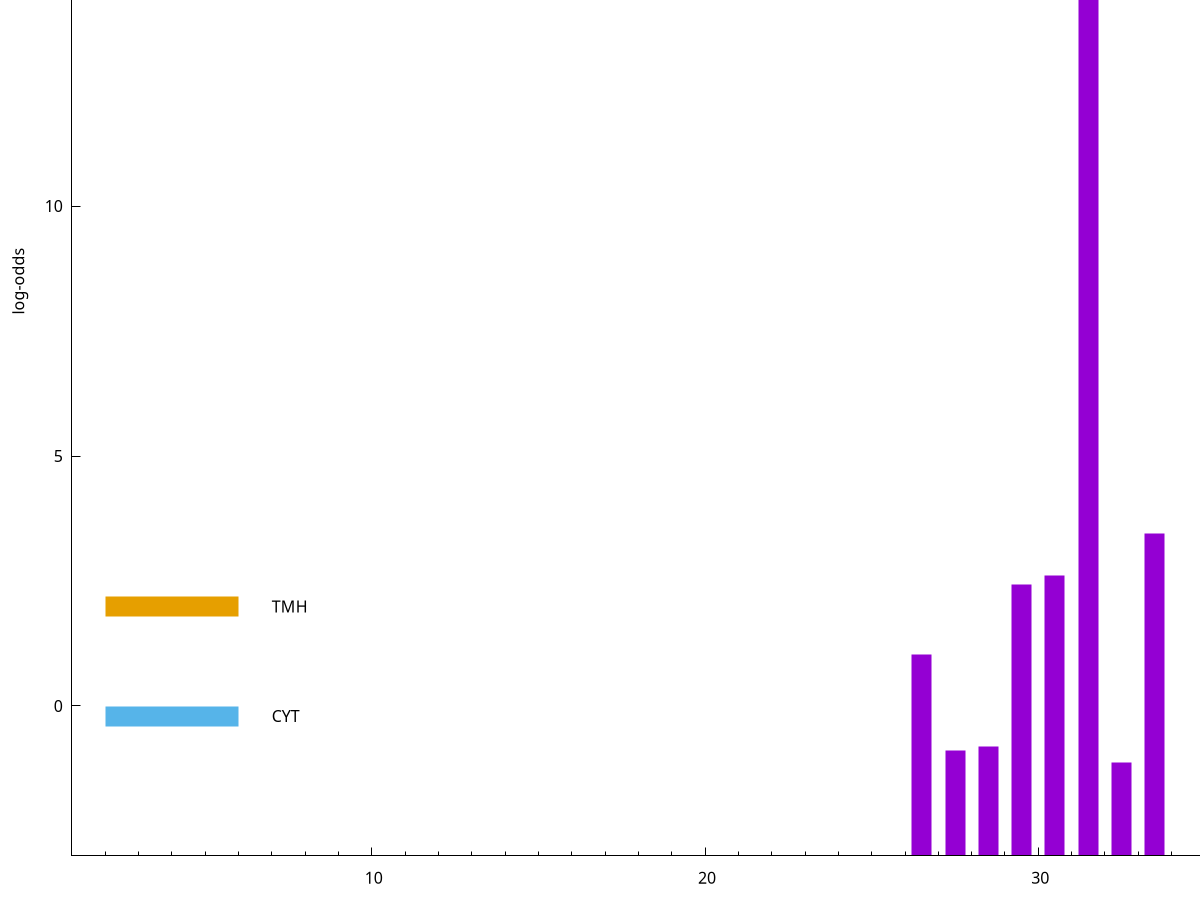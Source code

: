 set title "LipoP predictions for SRR4017929.gff"
set size 2., 1.4
set xrange [1:70] 
set mxtics 10
set yrange [-3:20]
set y2range [0:23]
set ylabel "log-odds"
set term postscript eps color solid "Helvetica" 30
set output "SRR4017929.gff24.eps"
set arrow from 2,14.875 to 6,14.875 nohead lt 1 lw 20
set label "SpI" at 7,14.875
set arrow from 2,1.98976 to 6,1.98976 nohead lt 4 lw 20
set label "TMH" at 7,1.98976
set arrow from 2,-0.200913 to 6,-0.200913 nohead lt 3 lw 20
set label "CYT" at 7,-0.200913
set arrow from 2,14.875 to 6,14.875 nohead lt 1 lw 20
set label "SpI" at 7,14.875
# NOTE: The scores below are the log-odds scores with the threshold
# NOTE: subtracted (a hack to make gnuplot make the histogram all
# NOTE: look nice).
plot "-" axes x1y2 title "" with impulses lt 1 lw 20
31.500000 17.866400
36.500000 10.256150
33.500000 6.455310
30.500000 5.620050
29.500000 5.436940
26.500000 4.029830
28.500000 2.184786
27.500000 2.112732
32.500000 1.864640
38.500000 1.545230
e
exit
